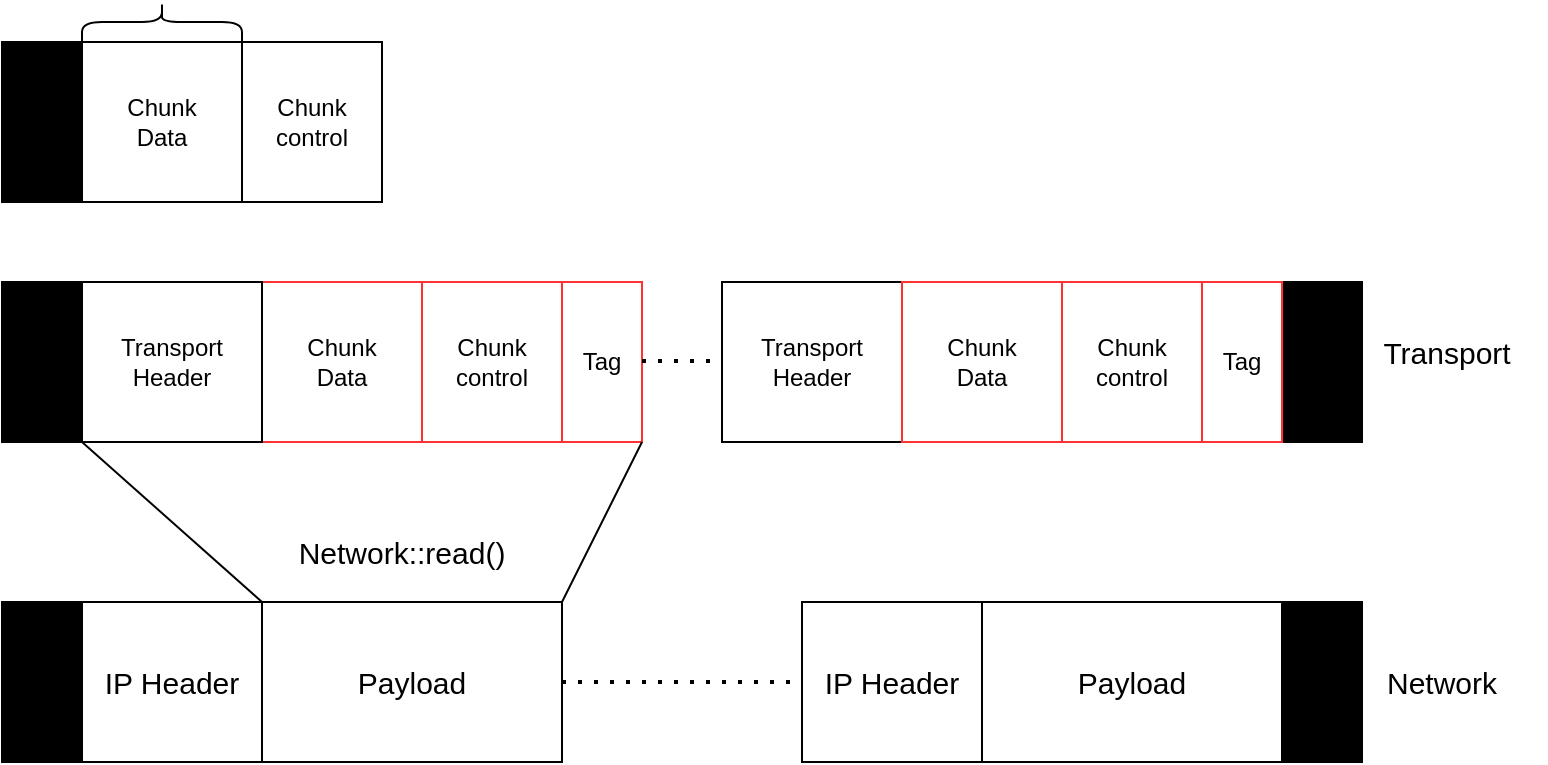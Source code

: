 <mxfile version="24.8.3">
  <diagram name="Page-1" id="mx3O3tW7TyzY6Fc0znIM">
    <mxGraphModel dx="2004" dy="1125" grid="1" gridSize="10" guides="1" tooltips="1" connect="1" arrows="1" fold="1" page="1" pageScale="1" pageWidth="850" pageHeight="1100" math="0" shadow="0">
      <root>
        <mxCell id="0" />
        <mxCell id="1" parent="0" />
        <mxCell id="YQIZiHNNDy1zy7xaOCHf-2" value="&lt;div style=&quot;font-size: 13px;&quot; align=&quot;center&quot;&gt;&lt;font style=&quot;font-size: 15px;&quot;&gt;IP Header&lt;/font&gt;&lt;br&gt;&lt;/div&gt;" style="rounded=0;whiteSpace=wrap;html=1;" vertex="1" parent="1">
          <mxGeometry x="80" y="760" width="90" height="80" as="geometry" />
        </mxCell>
        <mxCell id="YQIZiHNNDy1zy7xaOCHf-3" value="&lt;font style=&quot;font-size: 15px;&quot;&gt;Payload&lt;/font&gt;" style="rounded=0;whiteSpace=wrap;html=1;" vertex="1" parent="1">
          <mxGeometry x="170" y="760" width="150" height="80" as="geometry" />
        </mxCell>
        <mxCell id="YQIZiHNNDy1zy7xaOCHf-4" value="" style="rounded=0;whiteSpace=wrap;html=1;fillColor=#000000;" vertex="1" parent="1">
          <mxGeometry x="40" y="760" width="40" height="80" as="geometry" />
        </mxCell>
        <mxCell id="YQIZiHNNDy1zy7xaOCHf-5" value="" style="endArrow=none;dashed=1;html=1;dashPattern=1 3;strokeWidth=2;rounded=0;" edge="1" parent="1">
          <mxGeometry width="50" height="50" relative="1" as="geometry">
            <mxPoint x="320" y="800" as="sourcePoint" />
            <mxPoint x="440" y="800" as="targetPoint" />
          </mxGeometry>
        </mxCell>
        <mxCell id="YQIZiHNNDy1zy7xaOCHf-6" value="&lt;div style=&quot;font-size: 13px;&quot; align=&quot;center&quot;&gt;&lt;font style=&quot;font-size: 15px;&quot;&gt;IP Header&lt;/font&gt;&lt;br&gt;&lt;/div&gt;" style="rounded=0;whiteSpace=wrap;html=1;" vertex="1" parent="1">
          <mxGeometry x="440" y="760" width="90" height="80" as="geometry" />
        </mxCell>
        <mxCell id="YQIZiHNNDy1zy7xaOCHf-7" value="&lt;font style=&quot;font-size: 15px;&quot;&gt;Payload&lt;/font&gt;" style="rounded=0;whiteSpace=wrap;html=1;" vertex="1" parent="1">
          <mxGeometry x="530" y="760" width="150" height="80" as="geometry" />
        </mxCell>
        <mxCell id="YQIZiHNNDy1zy7xaOCHf-9" value="&lt;font style=&quot;font-size: 15px;&quot;&gt;Network&lt;/font&gt;" style="text;html=1;align=center;verticalAlign=middle;whiteSpace=wrap;rounded=0;" vertex="1" parent="1">
          <mxGeometry x="730" y="785" width="60" height="30" as="geometry" />
        </mxCell>
        <mxCell id="YQIZiHNNDy1zy7xaOCHf-10" value="" style="rounded=0;whiteSpace=wrap;html=1;fillColor=#000000;" vertex="1" parent="1">
          <mxGeometry x="680" y="760" width="40" height="80" as="geometry" />
        </mxCell>
        <mxCell id="YQIZiHNNDy1zy7xaOCHf-11" value="&lt;div&gt;Chunk&lt;/div&gt;&lt;div&gt;Data&lt;br&gt;&lt;/div&gt;" style="rounded=0;whiteSpace=wrap;html=1;strokeColor=#FF3333;" vertex="1" parent="1">
          <mxGeometry x="170" y="600" width="80" height="80" as="geometry" />
        </mxCell>
        <mxCell id="YQIZiHNNDy1zy7xaOCHf-12" value="&lt;div&gt;Transport&lt;/div&gt;&lt;div&gt;Header&lt;br&gt;&lt;/div&gt;" style="rounded=0;whiteSpace=wrap;html=1;" vertex="1" parent="1">
          <mxGeometry x="80" y="600" width="90" height="80" as="geometry" />
        </mxCell>
        <mxCell id="YQIZiHNNDy1zy7xaOCHf-14" value="" style="rounded=0;whiteSpace=wrap;html=1;fillColor=#000000;" vertex="1" parent="1">
          <mxGeometry x="40" y="600" width="40" height="80" as="geometry" />
        </mxCell>
        <mxCell id="YQIZiHNNDy1zy7xaOCHf-15" value="" style="rounded=0;whiteSpace=wrap;html=1;fillColor=#000000;" vertex="1" parent="1">
          <mxGeometry x="680" y="600" width="40" height="80" as="geometry" />
        </mxCell>
        <mxCell id="YQIZiHNNDy1zy7xaOCHf-16" value="&lt;div&gt;Chunk&lt;/div&gt;&lt;div&gt;control&lt;br&gt;&lt;/div&gt;" style="rounded=0;whiteSpace=wrap;html=1;strokeColor=#FF3333;" vertex="1" parent="1">
          <mxGeometry x="250" y="600" width="70" height="80" as="geometry" />
        </mxCell>
        <mxCell id="YQIZiHNNDy1zy7xaOCHf-17" value="Tag" style="rounded=0;whiteSpace=wrap;html=1;strokeColor=#FF3333;" vertex="1" parent="1">
          <mxGeometry x="320" y="600" width="40" height="80" as="geometry" />
        </mxCell>
        <mxCell id="YQIZiHNNDy1zy7xaOCHf-22" value="&lt;div&gt;Transport&lt;/div&gt;&lt;div&gt;Header&lt;br&gt;&lt;/div&gt;" style="rounded=0;whiteSpace=wrap;html=1;" vertex="1" parent="1">
          <mxGeometry x="400" y="600" width="90" height="80" as="geometry" />
        </mxCell>
        <mxCell id="YQIZiHNNDy1zy7xaOCHf-23" value="&lt;div&gt;Chunk&lt;/div&gt;&lt;div&gt;Data&lt;br&gt;&lt;/div&gt;" style="rounded=0;whiteSpace=wrap;html=1;strokeColor=#FF3333;" vertex="1" parent="1">
          <mxGeometry x="490" y="600" width="80" height="80" as="geometry" />
        </mxCell>
        <mxCell id="YQIZiHNNDy1zy7xaOCHf-24" value="&lt;div&gt;Chunk&lt;/div&gt;&lt;div&gt;control&lt;br&gt;&lt;/div&gt;" style="rounded=0;whiteSpace=wrap;html=1;strokeColor=#FF3333;" vertex="1" parent="1">
          <mxGeometry x="570" y="600" width="70" height="80" as="geometry" />
        </mxCell>
        <mxCell id="YQIZiHNNDy1zy7xaOCHf-25" value="Tag" style="rounded=0;whiteSpace=wrap;html=1;strokeColor=#FF3333;" vertex="1" parent="1">
          <mxGeometry x="640" y="600" width="40" height="80" as="geometry" />
        </mxCell>
        <mxCell id="YQIZiHNNDy1zy7xaOCHf-26" value="&lt;font style=&quot;font-size: 15px;&quot;&gt;Transport&lt;/font&gt;" style="text;html=1;align=center;verticalAlign=middle;resizable=0;points=[];autosize=1;strokeColor=none;fillColor=none;" vertex="1" parent="1">
          <mxGeometry x="712" y="615" width="100" height="40" as="geometry" />
        </mxCell>
        <mxCell id="YQIZiHNNDy1zy7xaOCHf-28" value="" style="endArrow=none;dashed=1;html=1;dashPattern=1 3;strokeWidth=2;rounded=0;" edge="1" parent="1">
          <mxGeometry width="50" height="50" relative="1" as="geometry">
            <mxPoint x="360" y="639.5" as="sourcePoint" />
            <mxPoint x="400" y="639.5" as="targetPoint" />
          </mxGeometry>
        </mxCell>
        <mxCell id="YQIZiHNNDy1zy7xaOCHf-29" value="" style="endArrow=none;html=1;rounded=0;entryX=1;entryY=1;entryDx=0;entryDy=0;" edge="1" parent="1" target="YQIZiHNNDy1zy7xaOCHf-17">
          <mxGeometry width="50" height="50" relative="1" as="geometry">
            <mxPoint x="320" y="760" as="sourcePoint" />
            <mxPoint x="370" y="710" as="targetPoint" />
          </mxGeometry>
        </mxCell>
        <mxCell id="YQIZiHNNDy1zy7xaOCHf-30" value="" style="endArrow=none;html=1;rounded=0;entryX=0;entryY=1;entryDx=0;entryDy=0;" edge="1" parent="1" target="YQIZiHNNDy1zy7xaOCHf-12">
          <mxGeometry width="50" height="50" relative="1" as="geometry">
            <mxPoint x="170" y="760" as="sourcePoint" />
            <mxPoint x="220" y="710" as="targetPoint" />
          </mxGeometry>
        </mxCell>
        <mxCell id="YQIZiHNNDy1zy7xaOCHf-31" value="&lt;font style=&quot;font-size: 15px;&quot;&gt;Network::read()&lt;/font&gt;" style="text;html=1;align=center;verticalAlign=middle;whiteSpace=wrap;rounded=0;" vertex="1" parent="1">
          <mxGeometry x="210" y="720" width="60" height="30" as="geometry" />
        </mxCell>
        <mxCell id="YQIZiHNNDy1zy7xaOCHf-32" value="" style="rounded=0;whiteSpace=wrap;html=1;fillColor=#000000;" vertex="1" parent="1">
          <mxGeometry x="40" y="480" width="40" height="80" as="geometry" />
        </mxCell>
        <mxCell id="YQIZiHNNDy1zy7xaOCHf-34" value="&lt;div&gt;Chunk&lt;/div&gt;&lt;div&gt;Data&lt;br&gt;&lt;/div&gt;" style="rounded=0;whiteSpace=wrap;html=1;strokeColor=#000000;" vertex="1" parent="1">
          <mxGeometry x="80" y="480" width="80" height="80" as="geometry" />
        </mxCell>
        <mxCell id="YQIZiHNNDy1zy7xaOCHf-35" value="&lt;div&gt;Chunk&lt;/div&gt;&lt;div&gt;control&lt;br&gt;&lt;/div&gt;" style="rounded=0;whiteSpace=wrap;html=1;strokeColor=#000000;" vertex="1" parent="1">
          <mxGeometry x="160" y="480" width="70" height="80" as="geometry" />
        </mxCell>
        <mxCell id="YQIZiHNNDy1zy7xaOCHf-36" value="" style="shape=curlyBracket;whiteSpace=wrap;html=1;rounded=1;flipH=1;labelPosition=right;verticalLabelPosition=middle;align=left;verticalAlign=middle;direction=south;" vertex="1" parent="1">
          <mxGeometry x="80" y="460" width="80" height="20" as="geometry" />
        </mxCell>
      </root>
    </mxGraphModel>
  </diagram>
</mxfile>

